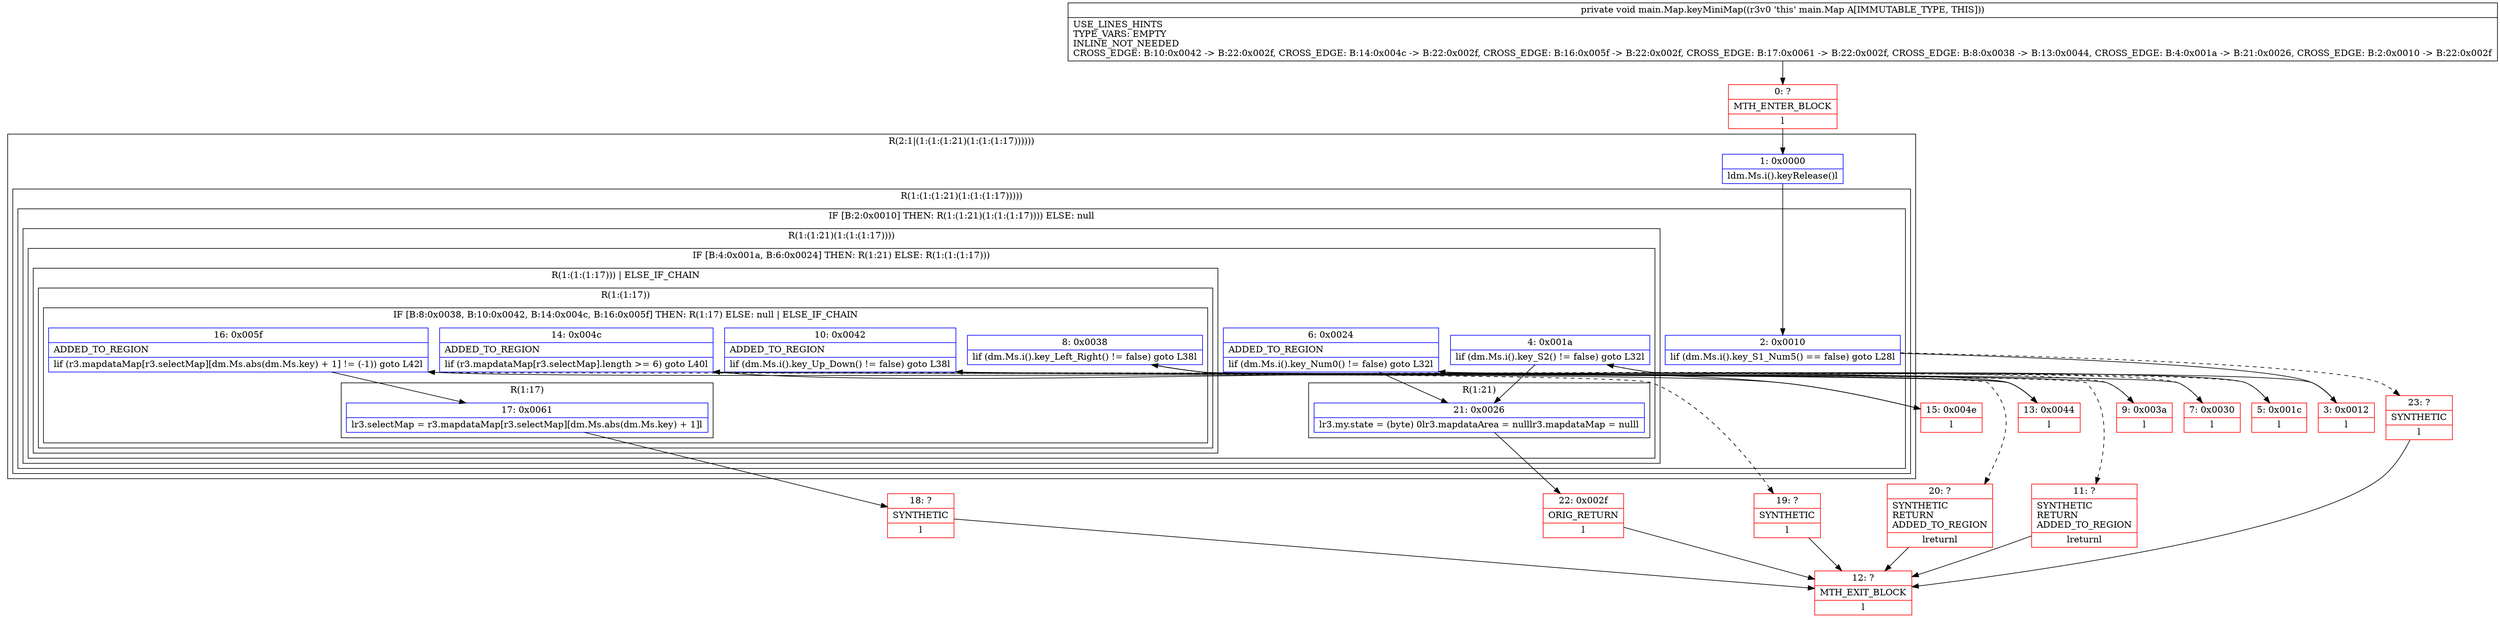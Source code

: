 digraph "CFG formain.Map.keyMiniMap()V" {
subgraph cluster_Region_1813756654 {
label = "R(2:1|(1:(1:(1:21)(1:(1:(1:17))))))";
node [shape=record,color=blue];
Node_1 [shape=record,label="{1\:\ 0x0000|ldm.Ms.i().keyRelease()l}"];
subgraph cluster_Region_727637047 {
label = "R(1:(1:(1:21)(1:(1:(1:17)))))";
node [shape=record,color=blue];
subgraph cluster_IfRegion_1037274703 {
label = "IF [B:2:0x0010] THEN: R(1:(1:21)(1:(1:(1:17)))) ELSE: null";
node [shape=record,color=blue];
Node_2 [shape=record,label="{2\:\ 0x0010|lif (dm.Ms.i().key_S1_Num5() == false) goto L28l}"];
subgraph cluster_Region_1221565828 {
label = "R(1:(1:21)(1:(1:(1:17))))";
node [shape=record,color=blue];
subgraph cluster_IfRegion_2033353401 {
label = "IF [B:4:0x001a, B:6:0x0024] THEN: R(1:21) ELSE: R(1:(1:(1:17)))";
node [shape=record,color=blue];
Node_4 [shape=record,label="{4\:\ 0x001a|lif (dm.Ms.i().key_S2() != false) goto L32l}"];
Node_6 [shape=record,label="{6\:\ 0x0024|ADDED_TO_REGION\l|lif (dm.Ms.i().key_Num0() != false) goto L32l}"];
subgraph cluster_Region_609240780 {
label = "R(1:21)";
node [shape=record,color=blue];
Node_21 [shape=record,label="{21\:\ 0x0026|lr3.my.state = (byte) 0lr3.mapdataArea = nulllr3.mapdataMap = nulll}"];
}
subgraph cluster_Region_89134591 {
label = "R(1:(1:(1:17))) | ELSE_IF_CHAIN\l";
node [shape=record,color=blue];
subgraph cluster_Region_835165036 {
label = "R(1:(1:17))";
node [shape=record,color=blue];
subgraph cluster_IfRegion_1552806055 {
label = "IF [B:8:0x0038, B:10:0x0042, B:14:0x004c, B:16:0x005f] THEN: R(1:17) ELSE: null | ELSE_IF_CHAIN\l";
node [shape=record,color=blue];
Node_8 [shape=record,label="{8\:\ 0x0038|lif (dm.Ms.i().key_Left_Right() != false) goto L38l}"];
Node_10 [shape=record,label="{10\:\ 0x0042|ADDED_TO_REGION\l|lif (dm.Ms.i().key_Up_Down() != false) goto L38l}"];
Node_14 [shape=record,label="{14\:\ 0x004c|ADDED_TO_REGION\l|lif (r3.mapdataMap[r3.selectMap].length \>= 6) goto L40l}"];
Node_16 [shape=record,label="{16\:\ 0x005f|ADDED_TO_REGION\l|lif (r3.mapdataMap[r3.selectMap][dm.Ms.abs(dm.Ms.key) + 1] != (\-1)) goto L42l}"];
subgraph cluster_Region_2051914716 {
label = "R(1:17)";
node [shape=record,color=blue];
Node_17 [shape=record,label="{17\:\ 0x0061|lr3.selectMap = r3.mapdataMap[r3.selectMap][dm.Ms.abs(dm.Ms.key) + 1]l}"];
}
}
}
}
}
}
}
}
}
Node_0 [shape=record,color=red,label="{0\:\ ?|MTH_ENTER_BLOCK\l|l}"];
Node_3 [shape=record,color=red,label="{3\:\ 0x0012|l}"];
Node_5 [shape=record,color=red,label="{5\:\ 0x001c|l}"];
Node_7 [shape=record,color=red,label="{7\:\ 0x0030|l}"];
Node_9 [shape=record,color=red,label="{9\:\ 0x003a|l}"];
Node_11 [shape=record,color=red,label="{11\:\ ?|SYNTHETIC\lRETURN\lADDED_TO_REGION\l|lreturnl}"];
Node_12 [shape=record,color=red,label="{12\:\ ?|MTH_EXIT_BLOCK\l|l}"];
Node_13 [shape=record,color=red,label="{13\:\ 0x0044|l}"];
Node_15 [shape=record,color=red,label="{15\:\ 0x004e|l}"];
Node_18 [shape=record,color=red,label="{18\:\ ?|SYNTHETIC\l|l}"];
Node_19 [shape=record,color=red,label="{19\:\ ?|SYNTHETIC\l|l}"];
Node_20 [shape=record,color=red,label="{20\:\ ?|SYNTHETIC\lRETURN\lADDED_TO_REGION\l|lreturnl}"];
Node_22 [shape=record,color=red,label="{22\:\ 0x002f|ORIG_RETURN\l|l}"];
Node_23 [shape=record,color=red,label="{23\:\ ?|SYNTHETIC\l|l}"];
MethodNode[shape=record,label="{private void main.Map.keyMiniMap((r3v0 'this' main.Map A[IMMUTABLE_TYPE, THIS]))  | USE_LINES_HINTS\lTYPE_VARS: EMPTY\lINLINE_NOT_NEEDED\lCROSS_EDGE: B:10:0x0042 \-\> B:22:0x002f, CROSS_EDGE: B:14:0x004c \-\> B:22:0x002f, CROSS_EDGE: B:16:0x005f \-\> B:22:0x002f, CROSS_EDGE: B:17:0x0061 \-\> B:22:0x002f, CROSS_EDGE: B:8:0x0038 \-\> B:13:0x0044, CROSS_EDGE: B:4:0x001a \-\> B:21:0x0026, CROSS_EDGE: B:2:0x0010 \-\> B:22:0x002f\l}"];
MethodNode -> Node_0;
Node_1 -> Node_2;
Node_2 -> Node_3;
Node_2 -> Node_23[style=dashed];
Node_4 -> Node_5[style=dashed];
Node_4 -> Node_21;
Node_6 -> Node_21;
Node_6 -> Node_7[style=dashed];
Node_21 -> Node_22;
Node_8 -> Node_9[style=dashed];
Node_8 -> Node_13;
Node_10 -> Node_13;
Node_10 -> Node_11[style=dashed];
Node_14 -> Node_15;
Node_14 -> Node_20[style=dashed];
Node_16 -> Node_17;
Node_16 -> Node_19[style=dashed];
Node_17 -> Node_18;
Node_0 -> Node_1;
Node_3 -> Node_4;
Node_5 -> Node_6;
Node_7 -> Node_8;
Node_9 -> Node_10;
Node_11 -> Node_12;
Node_13 -> Node_14;
Node_15 -> Node_16;
Node_18 -> Node_12;
Node_19 -> Node_12;
Node_20 -> Node_12;
Node_22 -> Node_12;
Node_23 -> Node_12;
}


